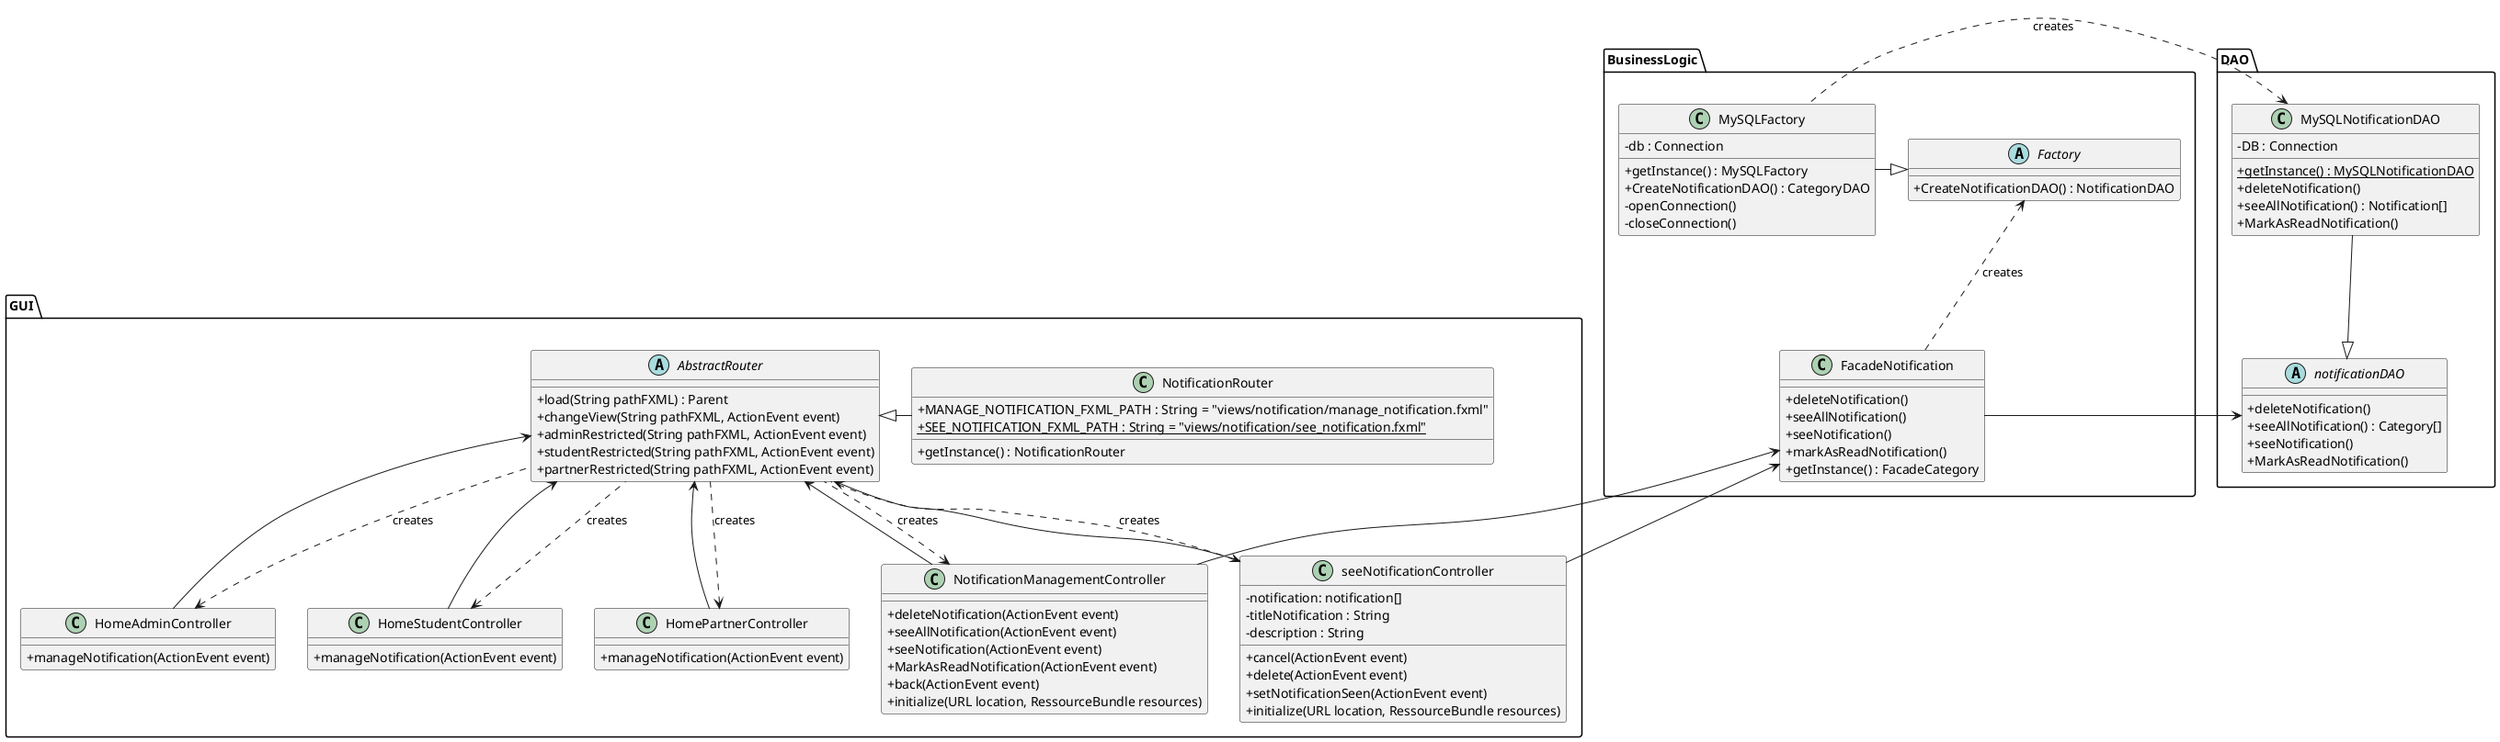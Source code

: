 @startuml
skinparam classAttributeIconSize 0

package GUI{
    abstract class AbstractRouter{
        + load(String pathFXML) : Parent
        + changeView(String pathFXML, ActionEvent event)
        + adminRestricted(String pathFXML, ActionEvent event)
        + studentRestricted(String pathFXML, ActionEvent event)
        + partnerRestricted(String pathFXML, ActionEvent event)
    }

    class NotificationRouter{
         + MANAGE_NOTIFICATION_FXML_PATH : String = "views/notification/manage_notification.fxml"
         + {static} SEE_NOTIFICATION_FXML_PATH : String = "views/notification/see_notification.fxml"
         + getInstance() : NotificationRouter
    }
    class HomeAdminController{
            + manageNotification(ActionEvent event)
    }

     class HomeStudentController{
            + manageNotification(ActionEvent event)
     }

     class HomePartnerController{
            + manageNotification(ActionEvent event)
     }

    class NotificationManagementController{
            + deleteNotification(ActionEvent event)
            + seeAllNotification(ActionEvent event)
            + seeNotification(ActionEvent event)
            + MarkAsReadNotification(ActionEvent event)
            + back(ActionEvent event)
            + initialize(URL location, RessourceBundle resources)

    }

     class seeNotificationController{
            - notification: notification[]
            - titleNotification : String
            - description : String
            + cancel(ActionEvent event)
            + delete(ActionEvent event)
            + setNotificationSeen(ActionEvent event)
            + initialize(URL location, RessourceBundle resources)
        }


    AbstractRouter <|-right- NotificationRouter
    AbstractRouter <-- HomeAdminController
    AbstractRouter <-- HomePartnerController
    AbstractRouter <-- HomeStudentController
    AbstractRouter <-- NotificationManagementController
    AbstractRouter <-- seeNotificationController

    NotificationManagementController <.. AbstractRouter : creates
    seeNotificationController <.. AbstractRouter : creates
    HomePartnerController <.. AbstractRouter : creates
    HomeStudentController <.. AbstractRouter : creates
    HomeAdminController <.. AbstractRouter : creates



}
package BusinessLogic{
    class FacadeNotification{
        + deleteNotification()
        + seeAllNotification()
        + seeNotification()
        + markAsReadNotification()
        + getInstance() : FacadeCategory
    }

    abstract class Factory{
        + CreateNotificationDAO() : NotificationDAO
    }
    class MySQLFactory{
        - db : Connection
        + getInstance() : MySQLFactory
        + CreateNotificationDAO() : CategoryDAO
        - openConnection()
        - closeConnection()
    }


    Factory <.. FacadeNotification : creates
    Factory <|-left- MySQLFactory

    FacadeNotification <-- NotificationManagementController
    FacadeNotification <-- seeNotificationController

}

package DAO{

    abstract class notificationDAO{
        + deleteNotification()
        + seeAllNotification() : Category[]
        + seeNotification()
        + MarkAsReadNotification()
    }

    class MySQLNotificationDAO{
        - DB : Connection
        + {static} getInstance() : MySQLNotificationDAO
        + deleteNotification()
        + seeAllNotification() : Notification[]
        + MarkAsReadNotification()
    }

    MySQLNotificationDAO --|> notificationDAO
    MySQLNotificationDAO <.right. MySQLFactory : creates

    notificationDAO <-right- FacadeNotification
}



@enduml